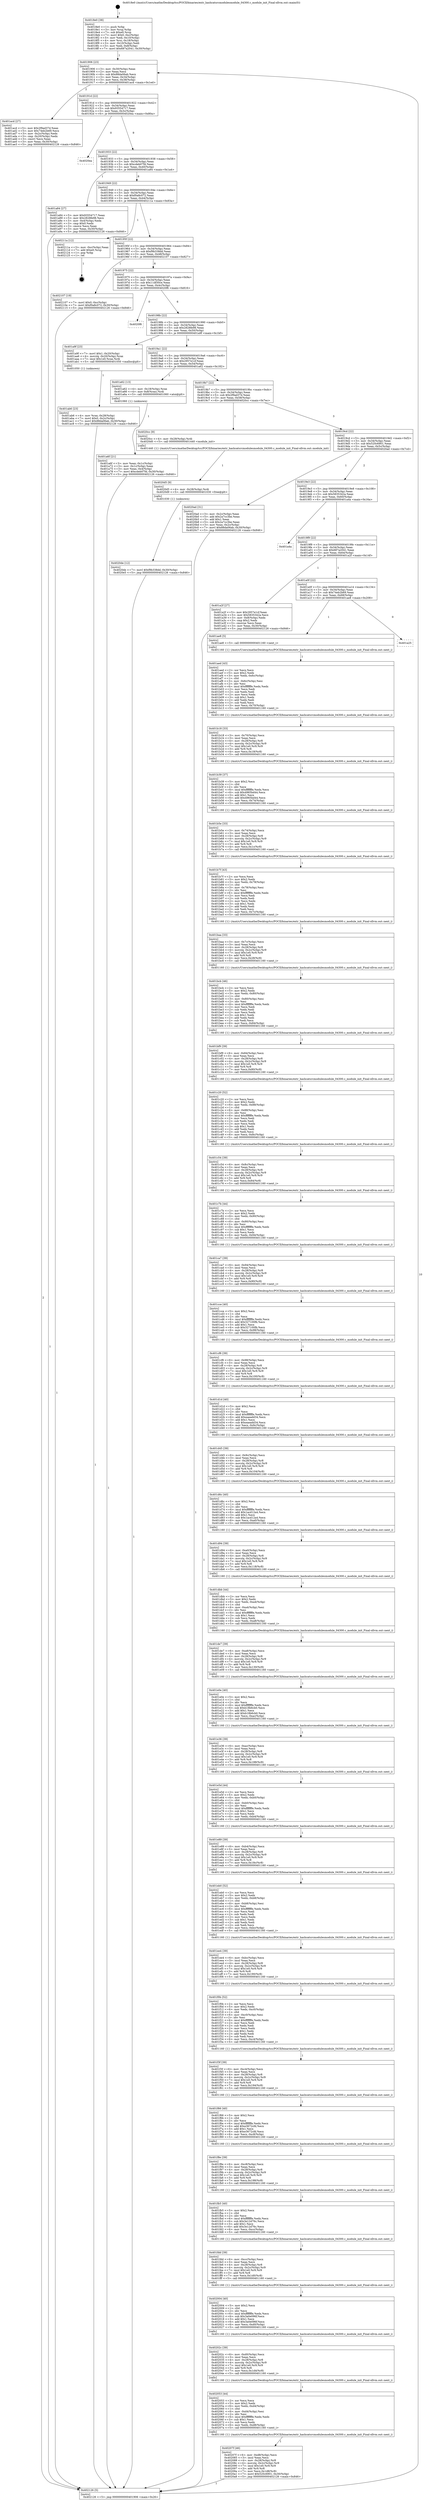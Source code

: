 digraph "0x4018e0" {
  label = "0x4018e0 (/mnt/c/Users/mathe/Desktop/tcc/POCII/binaries/extr_hashcatsrcmodulesmodule_04300.c_module_init_Final-ollvm.out::main(0))"
  labelloc = "t"
  node[shape=record]

  Entry [label="",width=0.3,height=0.3,shape=circle,fillcolor=black,style=filled]
  "0x401906" [label="{
     0x401906 [23]\l
     | [instrs]\l
     &nbsp;&nbsp;0x401906 \<+3\>: mov -0x30(%rbp),%eax\l
     &nbsp;&nbsp;0x401909 \<+2\>: mov %eax,%ecx\l
     &nbsp;&nbsp;0x40190b \<+6\>: sub $0x88da06ab,%ecx\l
     &nbsp;&nbsp;0x401911 \<+3\>: mov %eax,-0x34(%rbp)\l
     &nbsp;&nbsp;0x401914 \<+3\>: mov %ecx,-0x38(%rbp)\l
     &nbsp;&nbsp;0x401917 \<+6\>: je 0000000000401acd \<main+0x1ed\>\l
  }"]
  "0x401acd" [label="{
     0x401acd [27]\l
     | [instrs]\l
     &nbsp;&nbsp;0x401acd \<+5\>: mov $0x2f9ad37d,%eax\l
     &nbsp;&nbsp;0x401ad2 \<+5\>: mov $0x74eb2b69,%ecx\l
     &nbsp;&nbsp;0x401ad7 \<+3\>: mov -0x2c(%rbp),%edx\l
     &nbsp;&nbsp;0x401ada \<+3\>: cmp -0x20(%rbp),%edx\l
     &nbsp;&nbsp;0x401add \<+3\>: cmovl %ecx,%eax\l
     &nbsp;&nbsp;0x401ae0 \<+3\>: mov %eax,-0x30(%rbp)\l
     &nbsp;&nbsp;0x401ae3 \<+5\>: jmp 0000000000402126 \<main+0x846\>\l
  }"]
  "0x40191d" [label="{
     0x40191d [22]\l
     | [instrs]\l
     &nbsp;&nbsp;0x40191d \<+5\>: jmp 0000000000401922 \<main+0x42\>\l
     &nbsp;&nbsp;0x401922 \<+3\>: mov -0x34(%rbp),%eax\l
     &nbsp;&nbsp;0x401925 \<+5\>: sub $0x93554717,%eax\l
     &nbsp;&nbsp;0x40192a \<+3\>: mov %eax,-0x3c(%rbp)\l
     &nbsp;&nbsp;0x40192d \<+6\>: je 00000000004020ea \<main+0x80a\>\l
  }"]
  Exit [label="",width=0.3,height=0.3,shape=circle,fillcolor=black,style=filled,peripheries=2]
  "0x4020ea" [label="{
     0x4020ea\l
  }", style=dashed]
  "0x401933" [label="{
     0x401933 [22]\l
     | [instrs]\l
     &nbsp;&nbsp;0x401933 \<+5\>: jmp 0000000000401938 \<main+0x58\>\l
     &nbsp;&nbsp;0x401938 \<+3\>: mov -0x34(%rbp),%eax\l
     &nbsp;&nbsp;0x40193b \<+5\>: sub $0xcdeb07fd,%eax\l
     &nbsp;&nbsp;0x401940 \<+3\>: mov %eax,-0x40(%rbp)\l
     &nbsp;&nbsp;0x401943 \<+6\>: je 0000000000401a84 \<main+0x1a4\>\l
  }"]
  "0x4020de" [label="{
     0x4020de [12]\l
     | [instrs]\l
     &nbsp;&nbsp;0x4020de \<+7\>: movl $0xf9b338dd,-0x30(%rbp)\l
     &nbsp;&nbsp;0x4020e5 \<+5\>: jmp 0000000000402126 \<main+0x846\>\l
  }"]
  "0x401a84" [label="{
     0x401a84 [27]\l
     | [instrs]\l
     &nbsp;&nbsp;0x401a84 \<+5\>: mov $0x93554717,%eax\l
     &nbsp;&nbsp;0x401a89 \<+5\>: mov $0x2828fe98,%ecx\l
     &nbsp;&nbsp;0x401a8e \<+3\>: mov -0x4(%rbp),%edx\l
     &nbsp;&nbsp;0x401a91 \<+3\>: cmp $0x0,%edx\l
     &nbsp;&nbsp;0x401a94 \<+3\>: cmove %ecx,%eax\l
     &nbsp;&nbsp;0x401a97 \<+3\>: mov %eax,-0x30(%rbp)\l
     &nbsp;&nbsp;0x401a9a \<+5\>: jmp 0000000000402126 \<main+0x846\>\l
  }"]
  "0x401949" [label="{
     0x401949 [22]\l
     | [instrs]\l
     &nbsp;&nbsp;0x401949 \<+5\>: jmp 000000000040194e \<main+0x6e\>\l
     &nbsp;&nbsp;0x40194e \<+3\>: mov -0x34(%rbp),%eax\l
     &nbsp;&nbsp;0x401951 \<+5\>: sub $0xf0a8c072,%eax\l
     &nbsp;&nbsp;0x401956 \<+3\>: mov %eax,-0x44(%rbp)\l
     &nbsp;&nbsp;0x401959 \<+6\>: je 000000000040211a \<main+0x83a\>\l
  }"]
  "0x4020d5" [label="{
     0x4020d5 [9]\l
     | [instrs]\l
     &nbsp;&nbsp;0x4020d5 \<+4\>: mov -0x28(%rbp),%rdi\l
     &nbsp;&nbsp;0x4020d9 \<+5\>: call 0000000000401030 \<free@plt\>\l
     | [calls]\l
     &nbsp;&nbsp;0x401030 \{1\} (unknown)\l
  }"]
  "0x40211a" [label="{
     0x40211a [12]\l
     | [instrs]\l
     &nbsp;&nbsp;0x40211a \<+3\>: mov -0xc(%rbp),%eax\l
     &nbsp;&nbsp;0x40211d \<+7\>: add $0xe0,%rsp\l
     &nbsp;&nbsp;0x402124 \<+1\>: pop %rbp\l
     &nbsp;&nbsp;0x402125 \<+1\>: ret\l
  }"]
  "0x40195f" [label="{
     0x40195f [22]\l
     | [instrs]\l
     &nbsp;&nbsp;0x40195f \<+5\>: jmp 0000000000401964 \<main+0x84\>\l
     &nbsp;&nbsp;0x401964 \<+3\>: mov -0x34(%rbp),%eax\l
     &nbsp;&nbsp;0x401967 \<+5\>: sub $0xf9b338dd,%eax\l
     &nbsp;&nbsp;0x40196c \<+3\>: mov %eax,-0x48(%rbp)\l
     &nbsp;&nbsp;0x40196f \<+6\>: je 0000000000402107 \<main+0x827\>\l
  }"]
  "0x40207f" [label="{
     0x40207f [46]\l
     | [instrs]\l
     &nbsp;&nbsp;0x40207f \<+6\>: mov -0xd8(%rbp),%ecx\l
     &nbsp;&nbsp;0x402085 \<+3\>: imul %eax,%ecx\l
     &nbsp;&nbsp;0x402088 \<+4\>: mov -0x28(%rbp),%r8\l
     &nbsp;&nbsp;0x40208c \<+4\>: movslq -0x2c(%rbp),%r9\l
     &nbsp;&nbsp;0x402090 \<+7\>: imul $0x1e0,%r9,%r9\l
     &nbsp;&nbsp;0x402097 \<+3\>: add %r9,%r8\l
     &nbsp;&nbsp;0x40209a \<+7\>: mov %ecx,0x1d8(%r8)\l
     &nbsp;&nbsp;0x4020a1 \<+7\>: movl $0x520c6901,-0x30(%rbp)\l
     &nbsp;&nbsp;0x4020a8 \<+5\>: jmp 0000000000402126 \<main+0x846\>\l
  }"]
  "0x402107" [label="{
     0x402107 [19]\l
     | [instrs]\l
     &nbsp;&nbsp;0x402107 \<+7\>: movl $0x0,-0xc(%rbp)\l
     &nbsp;&nbsp;0x40210e \<+7\>: movl $0xf0a8c072,-0x30(%rbp)\l
     &nbsp;&nbsp;0x402115 \<+5\>: jmp 0000000000402126 \<main+0x846\>\l
  }"]
  "0x401975" [label="{
     0x401975 [22]\l
     | [instrs]\l
     &nbsp;&nbsp;0x401975 \<+5\>: jmp 000000000040197a \<main+0x9a\>\l
     &nbsp;&nbsp;0x40197a \<+3\>: mov -0x34(%rbp),%eax\l
     &nbsp;&nbsp;0x40197d \<+5\>: sub $0x11df30ce,%eax\l
     &nbsp;&nbsp;0x401982 \<+3\>: mov %eax,-0x4c(%rbp)\l
     &nbsp;&nbsp;0x401985 \<+6\>: je 00000000004020f6 \<main+0x816\>\l
  }"]
  "0x402053" [label="{
     0x402053 [44]\l
     | [instrs]\l
     &nbsp;&nbsp;0x402053 \<+2\>: xor %ecx,%ecx\l
     &nbsp;&nbsp;0x402055 \<+5\>: mov $0x2,%edx\l
     &nbsp;&nbsp;0x40205a \<+6\>: mov %edx,-0xd4(%rbp)\l
     &nbsp;&nbsp;0x402060 \<+1\>: cltd\l
     &nbsp;&nbsp;0x402061 \<+6\>: mov -0xd4(%rbp),%esi\l
     &nbsp;&nbsp;0x402067 \<+2\>: idiv %esi\l
     &nbsp;&nbsp;0x402069 \<+6\>: imul $0xfffffffe,%edx,%edx\l
     &nbsp;&nbsp;0x40206f \<+3\>: sub $0x1,%ecx\l
     &nbsp;&nbsp;0x402072 \<+2\>: sub %ecx,%edx\l
     &nbsp;&nbsp;0x402074 \<+6\>: mov %edx,-0xd8(%rbp)\l
     &nbsp;&nbsp;0x40207a \<+5\>: call 0000000000401160 \<next_i\>\l
     | [calls]\l
     &nbsp;&nbsp;0x401160 \{1\} (/mnt/c/Users/mathe/Desktop/tcc/POCII/binaries/extr_hashcatsrcmodulesmodule_04300.c_module_init_Final-ollvm.out::next_i)\l
  }"]
  "0x4020f6" [label="{
     0x4020f6\l
  }", style=dashed]
  "0x40198b" [label="{
     0x40198b [22]\l
     | [instrs]\l
     &nbsp;&nbsp;0x40198b \<+5\>: jmp 0000000000401990 \<main+0xb0\>\l
     &nbsp;&nbsp;0x401990 \<+3\>: mov -0x34(%rbp),%eax\l
     &nbsp;&nbsp;0x401993 \<+5\>: sub $0x2828fe98,%eax\l
     &nbsp;&nbsp;0x401998 \<+3\>: mov %eax,-0x50(%rbp)\l
     &nbsp;&nbsp;0x40199b \<+6\>: je 0000000000401a9f \<main+0x1bf\>\l
  }"]
  "0x40202c" [label="{
     0x40202c [39]\l
     | [instrs]\l
     &nbsp;&nbsp;0x40202c \<+6\>: mov -0xd0(%rbp),%ecx\l
     &nbsp;&nbsp;0x402032 \<+3\>: imul %eax,%ecx\l
     &nbsp;&nbsp;0x402035 \<+4\>: mov -0x28(%rbp),%r8\l
     &nbsp;&nbsp;0x402039 \<+4\>: movslq -0x2c(%rbp),%r9\l
     &nbsp;&nbsp;0x40203d \<+7\>: imul $0x1e0,%r9,%r9\l
     &nbsp;&nbsp;0x402044 \<+3\>: add %r9,%r8\l
     &nbsp;&nbsp;0x402047 \<+7\>: mov %ecx,0x1d4(%r8)\l
     &nbsp;&nbsp;0x40204e \<+5\>: call 0000000000401160 \<next_i\>\l
     | [calls]\l
     &nbsp;&nbsp;0x401160 \{1\} (/mnt/c/Users/mathe/Desktop/tcc/POCII/binaries/extr_hashcatsrcmodulesmodule_04300.c_module_init_Final-ollvm.out::next_i)\l
  }"]
  "0x401a9f" [label="{
     0x401a9f [23]\l
     | [instrs]\l
     &nbsp;&nbsp;0x401a9f \<+7\>: movl $0x1,-0x20(%rbp)\l
     &nbsp;&nbsp;0x401aa6 \<+4\>: movslq -0x20(%rbp),%rax\l
     &nbsp;&nbsp;0x401aaa \<+7\>: imul $0x1e0,%rax,%rdi\l
     &nbsp;&nbsp;0x401ab1 \<+5\>: call 0000000000401050 \<malloc@plt\>\l
     | [calls]\l
     &nbsp;&nbsp;0x401050 \{1\} (unknown)\l
  }"]
  "0x4019a1" [label="{
     0x4019a1 [22]\l
     | [instrs]\l
     &nbsp;&nbsp;0x4019a1 \<+5\>: jmp 00000000004019a6 \<main+0xc6\>\l
     &nbsp;&nbsp;0x4019a6 \<+3\>: mov -0x34(%rbp),%eax\l
     &nbsp;&nbsp;0x4019a9 \<+5\>: sub $0x2957e1cf,%eax\l
     &nbsp;&nbsp;0x4019ae \<+3\>: mov %eax,-0x54(%rbp)\l
     &nbsp;&nbsp;0x4019b1 \<+6\>: je 0000000000401a62 \<main+0x182\>\l
  }"]
  "0x402004" [label="{
     0x402004 [40]\l
     | [instrs]\l
     &nbsp;&nbsp;0x402004 \<+5\>: mov $0x2,%ecx\l
     &nbsp;&nbsp;0x402009 \<+1\>: cltd\l
     &nbsp;&nbsp;0x40200a \<+2\>: idiv %ecx\l
     &nbsp;&nbsp;0x40200c \<+6\>: imul $0xfffffffe,%edx,%ecx\l
     &nbsp;&nbsp;0x402012 \<+6\>: sub $0x3a0e096f,%ecx\l
     &nbsp;&nbsp;0x402018 \<+3\>: add $0x1,%ecx\l
     &nbsp;&nbsp;0x40201b \<+6\>: add $0x3a0e096f,%ecx\l
     &nbsp;&nbsp;0x402021 \<+6\>: mov %ecx,-0xd0(%rbp)\l
     &nbsp;&nbsp;0x402027 \<+5\>: call 0000000000401160 \<next_i\>\l
     | [calls]\l
     &nbsp;&nbsp;0x401160 \{1\} (/mnt/c/Users/mathe/Desktop/tcc/POCII/binaries/extr_hashcatsrcmodulesmodule_04300.c_module_init_Final-ollvm.out::next_i)\l
  }"]
  "0x401a62" [label="{
     0x401a62 [13]\l
     | [instrs]\l
     &nbsp;&nbsp;0x401a62 \<+4\>: mov -0x18(%rbp),%rax\l
     &nbsp;&nbsp;0x401a66 \<+4\>: mov 0x8(%rax),%rdi\l
     &nbsp;&nbsp;0x401a6a \<+5\>: call 0000000000401060 \<atoi@plt\>\l
     | [calls]\l
     &nbsp;&nbsp;0x401060 \{1\} (unknown)\l
  }"]
  "0x4019b7" [label="{
     0x4019b7 [22]\l
     | [instrs]\l
     &nbsp;&nbsp;0x4019b7 \<+5\>: jmp 00000000004019bc \<main+0xdc\>\l
     &nbsp;&nbsp;0x4019bc \<+3\>: mov -0x34(%rbp),%eax\l
     &nbsp;&nbsp;0x4019bf \<+5\>: sub $0x2f9ad37d,%eax\l
     &nbsp;&nbsp;0x4019c4 \<+3\>: mov %eax,-0x58(%rbp)\l
     &nbsp;&nbsp;0x4019c7 \<+6\>: je 00000000004020cc \<main+0x7ec\>\l
  }"]
  "0x401fdd" [label="{
     0x401fdd [39]\l
     | [instrs]\l
     &nbsp;&nbsp;0x401fdd \<+6\>: mov -0xcc(%rbp),%ecx\l
     &nbsp;&nbsp;0x401fe3 \<+3\>: imul %eax,%ecx\l
     &nbsp;&nbsp;0x401fe6 \<+4\>: mov -0x28(%rbp),%r8\l
     &nbsp;&nbsp;0x401fea \<+4\>: movslq -0x2c(%rbp),%r9\l
     &nbsp;&nbsp;0x401fee \<+7\>: imul $0x1e0,%r9,%r9\l
     &nbsp;&nbsp;0x401ff5 \<+3\>: add %r9,%r8\l
     &nbsp;&nbsp;0x401ff8 \<+7\>: mov %ecx,0x1d0(%r8)\l
     &nbsp;&nbsp;0x401fff \<+5\>: call 0000000000401160 \<next_i\>\l
     | [calls]\l
     &nbsp;&nbsp;0x401160 \{1\} (/mnt/c/Users/mathe/Desktop/tcc/POCII/binaries/extr_hashcatsrcmodulesmodule_04300.c_module_init_Final-ollvm.out::next_i)\l
  }"]
  "0x4020cc" [label="{
     0x4020cc [9]\l
     | [instrs]\l
     &nbsp;&nbsp;0x4020cc \<+4\>: mov -0x28(%rbp),%rdi\l
     &nbsp;&nbsp;0x4020d0 \<+5\>: call 0000000000401440 \<module_init\>\l
     | [calls]\l
     &nbsp;&nbsp;0x401440 \{1\} (/mnt/c/Users/mathe/Desktop/tcc/POCII/binaries/extr_hashcatsrcmodulesmodule_04300.c_module_init_Final-ollvm.out::module_init)\l
  }"]
  "0x4019cd" [label="{
     0x4019cd [22]\l
     | [instrs]\l
     &nbsp;&nbsp;0x4019cd \<+5\>: jmp 00000000004019d2 \<main+0xf2\>\l
     &nbsp;&nbsp;0x4019d2 \<+3\>: mov -0x34(%rbp),%eax\l
     &nbsp;&nbsp;0x4019d5 \<+5\>: sub $0x520c6901,%eax\l
     &nbsp;&nbsp;0x4019da \<+3\>: mov %eax,-0x5c(%rbp)\l
     &nbsp;&nbsp;0x4019dd \<+6\>: je 00000000004020ad \<main+0x7cd\>\l
  }"]
  "0x401fb5" [label="{
     0x401fb5 [40]\l
     | [instrs]\l
     &nbsp;&nbsp;0x401fb5 \<+5\>: mov $0x2,%ecx\l
     &nbsp;&nbsp;0x401fba \<+1\>: cltd\l
     &nbsp;&nbsp;0x401fbb \<+2\>: idiv %ecx\l
     &nbsp;&nbsp;0x401fbd \<+6\>: imul $0xfffffffe,%edx,%ecx\l
     &nbsp;&nbsp;0x401fc3 \<+6\>: sub $0x3e12d76c,%ecx\l
     &nbsp;&nbsp;0x401fc9 \<+3\>: add $0x1,%ecx\l
     &nbsp;&nbsp;0x401fcc \<+6\>: add $0x3e12d76c,%ecx\l
     &nbsp;&nbsp;0x401fd2 \<+6\>: mov %ecx,-0xcc(%rbp)\l
     &nbsp;&nbsp;0x401fd8 \<+5\>: call 0000000000401160 \<next_i\>\l
     | [calls]\l
     &nbsp;&nbsp;0x401160 \{1\} (/mnt/c/Users/mathe/Desktop/tcc/POCII/binaries/extr_hashcatsrcmodulesmodule_04300.c_module_init_Final-ollvm.out::next_i)\l
  }"]
  "0x4020ad" [label="{
     0x4020ad [31]\l
     | [instrs]\l
     &nbsp;&nbsp;0x4020ad \<+3\>: mov -0x2c(%rbp),%eax\l
     &nbsp;&nbsp;0x4020b0 \<+5\>: add $0x2a7cc3be,%eax\l
     &nbsp;&nbsp;0x4020b5 \<+3\>: add $0x1,%eax\l
     &nbsp;&nbsp;0x4020b8 \<+5\>: sub $0x2a7cc3be,%eax\l
     &nbsp;&nbsp;0x4020bd \<+3\>: mov %eax,-0x2c(%rbp)\l
     &nbsp;&nbsp;0x4020c0 \<+7\>: movl $0x88da06ab,-0x30(%rbp)\l
     &nbsp;&nbsp;0x4020c7 \<+5\>: jmp 0000000000402126 \<main+0x846\>\l
  }"]
  "0x4019e3" [label="{
     0x4019e3 [22]\l
     | [instrs]\l
     &nbsp;&nbsp;0x4019e3 \<+5\>: jmp 00000000004019e8 \<main+0x108\>\l
     &nbsp;&nbsp;0x4019e8 \<+3\>: mov -0x34(%rbp),%eax\l
     &nbsp;&nbsp;0x4019eb \<+5\>: sub $0x5835342a,%eax\l
     &nbsp;&nbsp;0x4019f0 \<+3\>: mov %eax,-0x60(%rbp)\l
     &nbsp;&nbsp;0x4019f3 \<+6\>: je 0000000000401a4a \<main+0x16a\>\l
  }"]
  "0x401f8e" [label="{
     0x401f8e [39]\l
     | [instrs]\l
     &nbsp;&nbsp;0x401f8e \<+6\>: mov -0xc8(%rbp),%ecx\l
     &nbsp;&nbsp;0x401f94 \<+3\>: imul %eax,%ecx\l
     &nbsp;&nbsp;0x401f97 \<+4\>: mov -0x28(%rbp),%r8\l
     &nbsp;&nbsp;0x401f9b \<+4\>: movslq -0x2c(%rbp),%r9\l
     &nbsp;&nbsp;0x401f9f \<+7\>: imul $0x1e0,%r9,%r9\l
     &nbsp;&nbsp;0x401fa6 \<+3\>: add %r9,%r8\l
     &nbsp;&nbsp;0x401fa9 \<+7\>: mov %ecx,0x198(%r8)\l
     &nbsp;&nbsp;0x401fb0 \<+5\>: call 0000000000401160 \<next_i\>\l
     | [calls]\l
     &nbsp;&nbsp;0x401160 \{1\} (/mnt/c/Users/mathe/Desktop/tcc/POCII/binaries/extr_hashcatsrcmodulesmodule_04300.c_module_init_Final-ollvm.out::next_i)\l
  }"]
  "0x401a4a" [label="{
     0x401a4a\l
  }", style=dashed]
  "0x4019f9" [label="{
     0x4019f9 [22]\l
     | [instrs]\l
     &nbsp;&nbsp;0x4019f9 \<+5\>: jmp 00000000004019fe \<main+0x11e\>\l
     &nbsp;&nbsp;0x4019fe \<+3\>: mov -0x34(%rbp),%eax\l
     &nbsp;&nbsp;0x401a01 \<+5\>: sub $0x687a2041,%eax\l
     &nbsp;&nbsp;0x401a06 \<+3\>: mov %eax,-0x64(%rbp)\l
     &nbsp;&nbsp;0x401a09 \<+6\>: je 0000000000401a2f \<main+0x14f\>\l
  }"]
  "0x401f66" [label="{
     0x401f66 [40]\l
     | [instrs]\l
     &nbsp;&nbsp;0x401f66 \<+5\>: mov $0x2,%ecx\l
     &nbsp;&nbsp;0x401f6b \<+1\>: cltd\l
     &nbsp;&nbsp;0x401f6c \<+2\>: idiv %ecx\l
     &nbsp;&nbsp;0x401f6e \<+6\>: imul $0xfffffffe,%edx,%ecx\l
     &nbsp;&nbsp;0x401f74 \<+6\>: add $0xe3672cfd,%ecx\l
     &nbsp;&nbsp;0x401f7a \<+3\>: add $0x1,%ecx\l
     &nbsp;&nbsp;0x401f7d \<+6\>: sub $0xe3672cfd,%ecx\l
     &nbsp;&nbsp;0x401f83 \<+6\>: mov %ecx,-0xc8(%rbp)\l
     &nbsp;&nbsp;0x401f89 \<+5\>: call 0000000000401160 \<next_i\>\l
     | [calls]\l
     &nbsp;&nbsp;0x401160 \{1\} (/mnt/c/Users/mathe/Desktop/tcc/POCII/binaries/extr_hashcatsrcmodulesmodule_04300.c_module_init_Final-ollvm.out::next_i)\l
  }"]
  "0x401a2f" [label="{
     0x401a2f [27]\l
     | [instrs]\l
     &nbsp;&nbsp;0x401a2f \<+5\>: mov $0x2957e1cf,%eax\l
     &nbsp;&nbsp;0x401a34 \<+5\>: mov $0x5835342a,%ecx\l
     &nbsp;&nbsp;0x401a39 \<+3\>: mov -0x8(%rbp),%edx\l
     &nbsp;&nbsp;0x401a3c \<+3\>: cmp $0x2,%edx\l
     &nbsp;&nbsp;0x401a3f \<+3\>: cmovne %ecx,%eax\l
     &nbsp;&nbsp;0x401a42 \<+3\>: mov %eax,-0x30(%rbp)\l
     &nbsp;&nbsp;0x401a45 \<+5\>: jmp 0000000000402126 \<main+0x846\>\l
  }"]
  "0x401a0f" [label="{
     0x401a0f [22]\l
     | [instrs]\l
     &nbsp;&nbsp;0x401a0f \<+5\>: jmp 0000000000401a14 \<main+0x134\>\l
     &nbsp;&nbsp;0x401a14 \<+3\>: mov -0x34(%rbp),%eax\l
     &nbsp;&nbsp;0x401a17 \<+5\>: sub $0x74eb2b69,%eax\l
     &nbsp;&nbsp;0x401a1c \<+3\>: mov %eax,-0x68(%rbp)\l
     &nbsp;&nbsp;0x401a1f \<+6\>: je 0000000000401ae8 \<main+0x208\>\l
  }"]
  "0x402126" [label="{
     0x402126 [5]\l
     | [instrs]\l
     &nbsp;&nbsp;0x402126 \<+5\>: jmp 0000000000401906 \<main+0x26\>\l
  }"]
  "0x4018e0" [label="{
     0x4018e0 [38]\l
     | [instrs]\l
     &nbsp;&nbsp;0x4018e0 \<+1\>: push %rbp\l
     &nbsp;&nbsp;0x4018e1 \<+3\>: mov %rsp,%rbp\l
     &nbsp;&nbsp;0x4018e4 \<+7\>: sub $0xe0,%rsp\l
     &nbsp;&nbsp;0x4018eb \<+7\>: movl $0x0,-0xc(%rbp)\l
     &nbsp;&nbsp;0x4018f2 \<+3\>: mov %edi,-0x10(%rbp)\l
     &nbsp;&nbsp;0x4018f5 \<+4\>: mov %rsi,-0x18(%rbp)\l
     &nbsp;&nbsp;0x4018f9 \<+3\>: mov -0x10(%rbp),%edi\l
     &nbsp;&nbsp;0x4018fc \<+3\>: mov %edi,-0x8(%rbp)\l
     &nbsp;&nbsp;0x4018ff \<+7\>: movl $0x687a2041,-0x30(%rbp)\l
  }"]
  "0x401a6f" [label="{
     0x401a6f [21]\l
     | [instrs]\l
     &nbsp;&nbsp;0x401a6f \<+3\>: mov %eax,-0x1c(%rbp)\l
     &nbsp;&nbsp;0x401a72 \<+3\>: mov -0x1c(%rbp),%eax\l
     &nbsp;&nbsp;0x401a75 \<+3\>: mov %eax,-0x4(%rbp)\l
     &nbsp;&nbsp;0x401a78 \<+7\>: movl $0xcdeb07fd,-0x30(%rbp)\l
     &nbsp;&nbsp;0x401a7f \<+5\>: jmp 0000000000402126 \<main+0x846\>\l
  }"]
  "0x401ab6" [label="{
     0x401ab6 [23]\l
     | [instrs]\l
     &nbsp;&nbsp;0x401ab6 \<+4\>: mov %rax,-0x28(%rbp)\l
     &nbsp;&nbsp;0x401aba \<+7\>: movl $0x0,-0x2c(%rbp)\l
     &nbsp;&nbsp;0x401ac1 \<+7\>: movl $0x88da06ab,-0x30(%rbp)\l
     &nbsp;&nbsp;0x401ac8 \<+5\>: jmp 0000000000402126 \<main+0x846\>\l
  }"]
  "0x401f3f" [label="{
     0x401f3f [39]\l
     | [instrs]\l
     &nbsp;&nbsp;0x401f3f \<+6\>: mov -0xc4(%rbp),%ecx\l
     &nbsp;&nbsp;0x401f45 \<+3\>: imul %eax,%ecx\l
     &nbsp;&nbsp;0x401f48 \<+4\>: mov -0x28(%rbp),%r8\l
     &nbsp;&nbsp;0x401f4c \<+4\>: movslq -0x2c(%rbp),%r9\l
     &nbsp;&nbsp;0x401f50 \<+7\>: imul $0x1e0,%r9,%r9\l
     &nbsp;&nbsp;0x401f57 \<+3\>: add %r9,%r8\l
     &nbsp;&nbsp;0x401f5a \<+7\>: mov %ecx,0x194(%r8)\l
     &nbsp;&nbsp;0x401f61 \<+5\>: call 0000000000401160 \<next_i\>\l
     | [calls]\l
     &nbsp;&nbsp;0x401160 \{1\} (/mnt/c/Users/mathe/Desktop/tcc/POCII/binaries/extr_hashcatsrcmodulesmodule_04300.c_module_init_Final-ollvm.out::next_i)\l
  }"]
  "0x401ae8" [label="{
     0x401ae8 [5]\l
     | [instrs]\l
     &nbsp;&nbsp;0x401ae8 \<+5\>: call 0000000000401160 \<next_i\>\l
     | [calls]\l
     &nbsp;&nbsp;0x401160 \{1\} (/mnt/c/Users/mathe/Desktop/tcc/POCII/binaries/extr_hashcatsrcmodulesmodule_04300.c_module_init_Final-ollvm.out::next_i)\l
  }"]
  "0x401a25" [label="{
     0x401a25\l
  }", style=dashed]
  "0x401aed" [label="{
     0x401aed [43]\l
     | [instrs]\l
     &nbsp;&nbsp;0x401aed \<+2\>: xor %ecx,%ecx\l
     &nbsp;&nbsp;0x401aef \<+5\>: mov $0x2,%edx\l
     &nbsp;&nbsp;0x401af4 \<+3\>: mov %edx,-0x6c(%rbp)\l
     &nbsp;&nbsp;0x401af7 \<+1\>: cltd\l
     &nbsp;&nbsp;0x401af8 \<+3\>: mov -0x6c(%rbp),%esi\l
     &nbsp;&nbsp;0x401afb \<+2\>: idiv %esi\l
     &nbsp;&nbsp;0x401afd \<+6\>: imul $0xfffffffe,%edx,%edx\l
     &nbsp;&nbsp;0x401b03 \<+2\>: mov %ecx,%edi\l
     &nbsp;&nbsp;0x401b05 \<+2\>: sub %edx,%edi\l
     &nbsp;&nbsp;0x401b07 \<+2\>: mov %ecx,%edx\l
     &nbsp;&nbsp;0x401b09 \<+3\>: sub $0x1,%edx\l
     &nbsp;&nbsp;0x401b0c \<+2\>: add %edx,%edi\l
     &nbsp;&nbsp;0x401b0e \<+2\>: sub %edi,%ecx\l
     &nbsp;&nbsp;0x401b10 \<+3\>: mov %ecx,-0x70(%rbp)\l
     &nbsp;&nbsp;0x401b13 \<+5\>: call 0000000000401160 \<next_i\>\l
     | [calls]\l
     &nbsp;&nbsp;0x401160 \{1\} (/mnt/c/Users/mathe/Desktop/tcc/POCII/binaries/extr_hashcatsrcmodulesmodule_04300.c_module_init_Final-ollvm.out::next_i)\l
  }"]
  "0x401b18" [label="{
     0x401b18 [33]\l
     | [instrs]\l
     &nbsp;&nbsp;0x401b18 \<+3\>: mov -0x70(%rbp),%ecx\l
     &nbsp;&nbsp;0x401b1b \<+3\>: imul %eax,%ecx\l
     &nbsp;&nbsp;0x401b1e \<+4\>: mov -0x28(%rbp),%r8\l
     &nbsp;&nbsp;0x401b22 \<+4\>: movslq -0x2c(%rbp),%r9\l
     &nbsp;&nbsp;0x401b26 \<+7\>: imul $0x1e0,%r9,%r9\l
     &nbsp;&nbsp;0x401b2d \<+3\>: add %r9,%r8\l
     &nbsp;&nbsp;0x401b30 \<+4\>: mov %ecx,0x18(%r8)\l
     &nbsp;&nbsp;0x401b34 \<+5\>: call 0000000000401160 \<next_i\>\l
     | [calls]\l
     &nbsp;&nbsp;0x401160 \{1\} (/mnt/c/Users/mathe/Desktop/tcc/POCII/binaries/extr_hashcatsrcmodulesmodule_04300.c_module_init_Final-ollvm.out::next_i)\l
  }"]
  "0x401b39" [label="{
     0x401b39 [37]\l
     | [instrs]\l
     &nbsp;&nbsp;0x401b39 \<+5\>: mov $0x2,%ecx\l
     &nbsp;&nbsp;0x401b3e \<+1\>: cltd\l
     &nbsp;&nbsp;0x401b3f \<+2\>: idiv %ecx\l
     &nbsp;&nbsp;0x401b41 \<+6\>: imul $0xfffffffe,%edx,%ecx\l
     &nbsp;&nbsp;0x401b47 \<+6\>: sub $0x4965bd44,%ecx\l
     &nbsp;&nbsp;0x401b4d \<+3\>: add $0x1,%ecx\l
     &nbsp;&nbsp;0x401b50 \<+6\>: add $0x4965bd44,%ecx\l
     &nbsp;&nbsp;0x401b56 \<+3\>: mov %ecx,-0x74(%rbp)\l
     &nbsp;&nbsp;0x401b59 \<+5\>: call 0000000000401160 \<next_i\>\l
     | [calls]\l
     &nbsp;&nbsp;0x401160 \{1\} (/mnt/c/Users/mathe/Desktop/tcc/POCII/binaries/extr_hashcatsrcmodulesmodule_04300.c_module_init_Final-ollvm.out::next_i)\l
  }"]
  "0x401b5e" [label="{
     0x401b5e [33]\l
     | [instrs]\l
     &nbsp;&nbsp;0x401b5e \<+3\>: mov -0x74(%rbp),%ecx\l
     &nbsp;&nbsp;0x401b61 \<+3\>: imul %eax,%ecx\l
     &nbsp;&nbsp;0x401b64 \<+4\>: mov -0x28(%rbp),%r8\l
     &nbsp;&nbsp;0x401b68 \<+4\>: movslq -0x2c(%rbp),%r9\l
     &nbsp;&nbsp;0x401b6c \<+7\>: imul $0x1e0,%r9,%r9\l
     &nbsp;&nbsp;0x401b73 \<+3\>: add %r9,%r8\l
     &nbsp;&nbsp;0x401b76 \<+4\>: mov %ecx,0x1c(%r8)\l
     &nbsp;&nbsp;0x401b7a \<+5\>: call 0000000000401160 \<next_i\>\l
     | [calls]\l
     &nbsp;&nbsp;0x401160 \{1\} (/mnt/c/Users/mathe/Desktop/tcc/POCII/binaries/extr_hashcatsrcmodulesmodule_04300.c_module_init_Final-ollvm.out::next_i)\l
  }"]
  "0x401b7f" [label="{
     0x401b7f [43]\l
     | [instrs]\l
     &nbsp;&nbsp;0x401b7f \<+2\>: xor %ecx,%ecx\l
     &nbsp;&nbsp;0x401b81 \<+5\>: mov $0x2,%edx\l
     &nbsp;&nbsp;0x401b86 \<+3\>: mov %edx,-0x78(%rbp)\l
     &nbsp;&nbsp;0x401b89 \<+1\>: cltd\l
     &nbsp;&nbsp;0x401b8a \<+3\>: mov -0x78(%rbp),%esi\l
     &nbsp;&nbsp;0x401b8d \<+2\>: idiv %esi\l
     &nbsp;&nbsp;0x401b8f \<+6\>: imul $0xfffffffe,%edx,%edx\l
     &nbsp;&nbsp;0x401b95 \<+2\>: mov %ecx,%edi\l
     &nbsp;&nbsp;0x401b97 \<+2\>: sub %edx,%edi\l
     &nbsp;&nbsp;0x401b99 \<+2\>: mov %ecx,%edx\l
     &nbsp;&nbsp;0x401b9b \<+3\>: sub $0x1,%edx\l
     &nbsp;&nbsp;0x401b9e \<+2\>: add %edx,%edi\l
     &nbsp;&nbsp;0x401ba0 \<+2\>: sub %edi,%ecx\l
     &nbsp;&nbsp;0x401ba2 \<+3\>: mov %ecx,-0x7c(%rbp)\l
     &nbsp;&nbsp;0x401ba5 \<+5\>: call 0000000000401160 \<next_i\>\l
     | [calls]\l
     &nbsp;&nbsp;0x401160 \{1\} (/mnt/c/Users/mathe/Desktop/tcc/POCII/binaries/extr_hashcatsrcmodulesmodule_04300.c_module_init_Final-ollvm.out::next_i)\l
  }"]
  "0x401baa" [label="{
     0x401baa [33]\l
     | [instrs]\l
     &nbsp;&nbsp;0x401baa \<+3\>: mov -0x7c(%rbp),%ecx\l
     &nbsp;&nbsp;0x401bad \<+3\>: imul %eax,%ecx\l
     &nbsp;&nbsp;0x401bb0 \<+4\>: mov -0x28(%rbp),%r8\l
     &nbsp;&nbsp;0x401bb4 \<+4\>: movslq -0x2c(%rbp),%r9\l
     &nbsp;&nbsp;0x401bb8 \<+7\>: imul $0x1e0,%r9,%r9\l
     &nbsp;&nbsp;0x401bbf \<+3\>: add %r9,%r8\l
     &nbsp;&nbsp;0x401bc2 \<+4\>: mov %ecx,0x28(%r8)\l
     &nbsp;&nbsp;0x401bc6 \<+5\>: call 0000000000401160 \<next_i\>\l
     | [calls]\l
     &nbsp;&nbsp;0x401160 \{1\} (/mnt/c/Users/mathe/Desktop/tcc/POCII/binaries/extr_hashcatsrcmodulesmodule_04300.c_module_init_Final-ollvm.out::next_i)\l
  }"]
  "0x401bcb" [label="{
     0x401bcb [46]\l
     | [instrs]\l
     &nbsp;&nbsp;0x401bcb \<+2\>: xor %ecx,%ecx\l
     &nbsp;&nbsp;0x401bcd \<+5\>: mov $0x2,%edx\l
     &nbsp;&nbsp;0x401bd2 \<+3\>: mov %edx,-0x80(%rbp)\l
     &nbsp;&nbsp;0x401bd5 \<+1\>: cltd\l
     &nbsp;&nbsp;0x401bd6 \<+3\>: mov -0x80(%rbp),%esi\l
     &nbsp;&nbsp;0x401bd9 \<+2\>: idiv %esi\l
     &nbsp;&nbsp;0x401bdb \<+6\>: imul $0xfffffffe,%edx,%edx\l
     &nbsp;&nbsp;0x401be1 \<+2\>: mov %ecx,%edi\l
     &nbsp;&nbsp;0x401be3 \<+2\>: sub %edx,%edi\l
     &nbsp;&nbsp;0x401be5 \<+2\>: mov %ecx,%edx\l
     &nbsp;&nbsp;0x401be7 \<+3\>: sub $0x1,%edx\l
     &nbsp;&nbsp;0x401bea \<+2\>: add %edx,%edi\l
     &nbsp;&nbsp;0x401bec \<+2\>: sub %edi,%ecx\l
     &nbsp;&nbsp;0x401bee \<+6\>: mov %ecx,-0x84(%rbp)\l
     &nbsp;&nbsp;0x401bf4 \<+5\>: call 0000000000401160 \<next_i\>\l
     | [calls]\l
     &nbsp;&nbsp;0x401160 \{1\} (/mnt/c/Users/mathe/Desktop/tcc/POCII/binaries/extr_hashcatsrcmodulesmodule_04300.c_module_init_Final-ollvm.out::next_i)\l
  }"]
  "0x401bf9" [label="{
     0x401bf9 [39]\l
     | [instrs]\l
     &nbsp;&nbsp;0x401bf9 \<+6\>: mov -0x84(%rbp),%ecx\l
     &nbsp;&nbsp;0x401bff \<+3\>: imul %eax,%ecx\l
     &nbsp;&nbsp;0x401c02 \<+4\>: mov -0x28(%rbp),%r8\l
     &nbsp;&nbsp;0x401c06 \<+4\>: movslq -0x2c(%rbp),%r9\l
     &nbsp;&nbsp;0x401c0a \<+7\>: imul $0x1e0,%r9,%r9\l
     &nbsp;&nbsp;0x401c11 \<+3\>: add %r9,%r8\l
     &nbsp;&nbsp;0x401c14 \<+7\>: mov %ecx,0x80(%r8)\l
     &nbsp;&nbsp;0x401c1b \<+5\>: call 0000000000401160 \<next_i\>\l
     | [calls]\l
     &nbsp;&nbsp;0x401160 \{1\} (/mnt/c/Users/mathe/Desktop/tcc/POCII/binaries/extr_hashcatsrcmodulesmodule_04300.c_module_init_Final-ollvm.out::next_i)\l
  }"]
  "0x401c20" [label="{
     0x401c20 [52]\l
     | [instrs]\l
     &nbsp;&nbsp;0x401c20 \<+2\>: xor %ecx,%ecx\l
     &nbsp;&nbsp;0x401c22 \<+5\>: mov $0x2,%edx\l
     &nbsp;&nbsp;0x401c27 \<+6\>: mov %edx,-0x88(%rbp)\l
     &nbsp;&nbsp;0x401c2d \<+1\>: cltd\l
     &nbsp;&nbsp;0x401c2e \<+6\>: mov -0x88(%rbp),%esi\l
     &nbsp;&nbsp;0x401c34 \<+2\>: idiv %esi\l
     &nbsp;&nbsp;0x401c36 \<+6\>: imul $0xfffffffe,%edx,%edx\l
     &nbsp;&nbsp;0x401c3c \<+2\>: mov %ecx,%edi\l
     &nbsp;&nbsp;0x401c3e \<+2\>: sub %edx,%edi\l
     &nbsp;&nbsp;0x401c40 \<+2\>: mov %ecx,%edx\l
     &nbsp;&nbsp;0x401c42 \<+3\>: sub $0x1,%edx\l
     &nbsp;&nbsp;0x401c45 \<+2\>: add %edx,%edi\l
     &nbsp;&nbsp;0x401c47 \<+2\>: sub %edi,%ecx\l
     &nbsp;&nbsp;0x401c49 \<+6\>: mov %ecx,-0x8c(%rbp)\l
     &nbsp;&nbsp;0x401c4f \<+5\>: call 0000000000401160 \<next_i\>\l
     | [calls]\l
     &nbsp;&nbsp;0x401160 \{1\} (/mnt/c/Users/mathe/Desktop/tcc/POCII/binaries/extr_hashcatsrcmodulesmodule_04300.c_module_init_Final-ollvm.out::next_i)\l
  }"]
  "0x401c54" [label="{
     0x401c54 [39]\l
     | [instrs]\l
     &nbsp;&nbsp;0x401c54 \<+6\>: mov -0x8c(%rbp),%ecx\l
     &nbsp;&nbsp;0x401c5a \<+3\>: imul %eax,%ecx\l
     &nbsp;&nbsp;0x401c5d \<+4\>: mov -0x28(%rbp),%r8\l
     &nbsp;&nbsp;0x401c61 \<+4\>: movslq -0x2c(%rbp),%r9\l
     &nbsp;&nbsp;0x401c65 \<+7\>: imul $0x1e0,%r9,%r9\l
     &nbsp;&nbsp;0x401c6c \<+3\>: add %r9,%r8\l
     &nbsp;&nbsp;0x401c6f \<+7\>: mov %ecx,0x84(%r8)\l
     &nbsp;&nbsp;0x401c76 \<+5\>: call 0000000000401160 \<next_i\>\l
     | [calls]\l
     &nbsp;&nbsp;0x401160 \{1\} (/mnt/c/Users/mathe/Desktop/tcc/POCII/binaries/extr_hashcatsrcmodulesmodule_04300.c_module_init_Final-ollvm.out::next_i)\l
  }"]
  "0x401c7b" [label="{
     0x401c7b [44]\l
     | [instrs]\l
     &nbsp;&nbsp;0x401c7b \<+2\>: xor %ecx,%ecx\l
     &nbsp;&nbsp;0x401c7d \<+5\>: mov $0x2,%edx\l
     &nbsp;&nbsp;0x401c82 \<+6\>: mov %edx,-0x90(%rbp)\l
     &nbsp;&nbsp;0x401c88 \<+1\>: cltd\l
     &nbsp;&nbsp;0x401c89 \<+6\>: mov -0x90(%rbp),%esi\l
     &nbsp;&nbsp;0x401c8f \<+2\>: idiv %esi\l
     &nbsp;&nbsp;0x401c91 \<+6\>: imul $0xfffffffe,%edx,%edx\l
     &nbsp;&nbsp;0x401c97 \<+3\>: sub $0x1,%ecx\l
     &nbsp;&nbsp;0x401c9a \<+2\>: sub %ecx,%edx\l
     &nbsp;&nbsp;0x401c9c \<+6\>: mov %edx,-0x94(%rbp)\l
     &nbsp;&nbsp;0x401ca2 \<+5\>: call 0000000000401160 \<next_i\>\l
     | [calls]\l
     &nbsp;&nbsp;0x401160 \{1\} (/mnt/c/Users/mathe/Desktop/tcc/POCII/binaries/extr_hashcatsrcmodulesmodule_04300.c_module_init_Final-ollvm.out::next_i)\l
  }"]
  "0x401ca7" [label="{
     0x401ca7 [39]\l
     | [instrs]\l
     &nbsp;&nbsp;0x401ca7 \<+6\>: mov -0x94(%rbp),%ecx\l
     &nbsp;&nbsp;0x401cad \<+3\>: imul %eax,%ecx\l
     &nbsp;&nbsp;0x401cb0 \<+4\>: mov -0x28(%rbp),%r8\l
     &nbsp;&nbsp;0x401cb4 \<+4\>: movslq -0x2c(%rbp),%r9\l
     &nbsp;&nbsp;0x401cb8 \<+7\>: imul $0x1e0,%r9,%r9\l
     &nbsp;&nbsp;0x401cbf \<+3\>: add %r9,%r8\l
     &nbsp;&nbsp;0x401cc2 \<+7\>: mov %ecx,0x90(%r8)\l
     &nbsp;&nbsp;0x401cc9 \<+5\>: call 0000000000401160 \<next_i\>\l
     | [calls]\l
     &nbsp;&nbsp;0x401160 \{1\} (/mnt/c/Users/mathe/Desktop/tcc/POCII/binaries/extr_hashcatsrcmodulesmodule_04300.c_module_init_Final-ollvm.out::next_i)\l
  }"]
  "0x401cce" [label="{
     0x401cce [40]\l
     | [instrs]\l
     &nbsp;&nbsp;0x401cce \<+5\>: mov $0x2,%ecx\l
     &nbsp;&nbsp;0x401cd3 \<+1\>: cltd\l
     &nbsp;&nbsp;0x401cd4 \<+2\>: idiv %ecx\l
     &nbsp;&nbsp;0x401cd6 \<+6\>: imul $0xfffffffe,%edx,%ecx\l
     &nbsp;&nbsp;0x401cdc \<+6\>: add $0x327100fb,%ecx\l
     &nbsp;&nbsp;0x401ce2 \<+3\>: add $0x1,%ecx\l
     &nbsp;&nbsp;0x401ce5 \<+6\>: sub $0x327100fb,%ecx\l
     &nbsp;&nbsp;0x401ceb \<+6\>: mov %ecx,-0x98(%rbp)\l
     &nbsp;&nbsp;0x401cf1 \<+5\>: call 0000000000401160 \<next_i\>\l
     | [calls]\l
     &nbsp;&nbsp;0x401160 \{1\} (/mnt/c/Users/mathe/Desktop/tcc/POCII/binaries/extr_hashcatsrcmodulesmodule_04300.c_module_init_Final-ollvm.out::next_i)\l
  }"]
  "0x401cf6" [label="{
     0x401cf6 [39]\l
     | [instrs]\l
     &nbsp;&nbsp;0x401cf6 \<+6\>: mov -0x98(%rbp),%ecx\l
     &nbsp;&nbsp;0x401cfc \<+3\>: imul %eax,%ecx\l
     &nbsp;&nbsp;0x401cff \<+4\>: mov -0x28(%rbp),%r8\l
     &nbsp;&nbsp;0x401d03 \<+4\>: movslq -0x2c(%rbp),%r9\l
     &nbsp;&nbsp;0x401d07 \<+7\>: imul $0x1e0,%r9,%r9\l
     &nbsp;&nbsp;0x401d0e \<+3\>: add %r9,%r8\l
     &nbsp;&nbsp;0x401d11 \<+7\>: mov %ecx,0x100(%r8)\l
     &nbsp;&nbsp;0x401d18 \<+5\>: call 0000000000401160 \<next_i\>\l
     | [calls]\l
     &nbsp;&nbsp;0x401160 \{1\} (/mnt/c/Users/mathe/Desktop/tcc/POCII/binaries/extr_hashcatsrcmodulesmodule_04300.c_module_init_Final-ollvm.out::next_i)\l
  }"]
  "0x401d1d" [label="{
     0x401d1d [40]\l
     | [instrs]\l
     &nbsp;&nbsp;0x401d1d \<+5\>: mov $0x2,%ecx\l
     &nbsp;&nbsp;0x401d22 \<+1\>: cltd\l
     &nbsp;&nbsp;0x401d23 \<+2\>: idiv %ecx\l
     &nbsp;&nbsp;0x401d25 \<+6\>: imul $0xfffffffe,%edx,%ecx\l
     &nbsp;&nbsp;0x401d2b \<+6\>: add $0xeaeadd34,%ecx\l
     &nbsp;&nbsp;0x401d31 \<+3\>: add $0x1,%ecx\l
     &nbsp;&nbsp;0x401d34 \<+6\>: sub $0xeaeadd34,%ecx\l
     &nbsp;&nbsp;0x401d3a \<+6\>: mov %ecx,-0x9c(%rbp)\l
     &nbsp;&nbsp;0x401d40 \<+5\>: call 0000000000401160 \<next_i\>\l
     | [calls]\l
     &nbsp;&nbsp;0x401160 \{1\} (/mnt/c/Users/mathe/Desktop/tcc/POCII/binaries/extr_hashcatsrcmodulesmodule_04300.c_module_init_Final-ollvm.out::next_i)\l
  }"]
  "0x401d45" [label="{
     0x401d45 [39]\l
     | [instrs]\l
     &nbsp;&nbsp;0x401d45 \<+6\>: mov -0x9c(%rbp),%ecx\l
     &nbsp;&nbsp;0x401d4b \<+3\>: imul %eax,%ecx\l
     &nbsp;&nbsp;0x401d4e \<+4\>: mov -0x28(%rbp),%r8\l
     &nbsp;&nbsp;0x401d52 \<+4\>: movslq -0x2c(%rbp),%r9\l
     &nbsp;&nbsp;0x401d56 \<+7\>: imul $0x1e0,%r9,%r9\l
     &nbsp;&nbsp;0x401d5d \<+3\>: add %r9,%r8\l
     &nbsp;&nbsp;0x401d60 \<+7\>: mov %ecx,0x104(%r8)\l
     &nbsp;&nbsp;0x401d67 \<+5\>: call 0000000000401160 \<next_i\>\l
     | [calls]\l
     &nbsp;&nbsp;0x401160 \{1\} (/mnt/c/Users/mathe/Desktop/tcc/POCII/binaries/extr_hashcatsrcmodulesmodule_04300.c_module_init_Final-ollvm.out::next_i)\l
  }"]
  "0x401d6c" [label="{
     0x401d6c [40]\l
     | [instrs]\l
     &nbsp;&nbsp;0x401d6c \<+5\>: mov $0x2,%ecx\l
     &nbsp;&nbsp;0x401d71 \<+1\>: cltd\l
     &nbsp;&nbsp;0x401d72 \<+2\>: idiv %ecx\l
     &nbsp;&nbsp;0x401d74 \<+6\>: imul $0xfffffffe,%edx,%ecx\l
     &nbsp;&nbsp;0x401d7a \<+6\>: add $0x1acd12a4,%ecx\l
     &nbsp;&nbsp;0x401d80 \<+3\>: add $0x1,%ecx\l
     &nbsp;&nbsp;0x401d83 \<+6\>: sub $0x1acd12a4,%ecx\l
     &nbsp;&nbsp;0x401d89 \<+6\>: mov %ecx,-0xa0(%rbp)\l
     &nbsp;&nbsp;0x401d8f \<+5\>: call 0000000000401160 \<next_i\>\l
     | [calls]\l
     &nbsp;&nbsp;0x401160 \{1\} (/mnt/c/Users/mathe/Desktop/tcc/POCII/binaries/extr_hashcatsrcmodulesmodule_04300.c_module_init_Final-ollvm.out::next_i)\l
  }"]
  "0x401d94" [label="{
     0x401d94 [39]\l
     | [instrs]\l
     &nbsp;&nbsp;0x401d94 \<+6\>: mov -0xa0(%rbp),%ecx\l
     &nbsp;&nbsp;0x401d9a \<+3\>: imul %eax,%ecx\l
     &nbsp;&nbsp;0x401d9d \<+4\>: mov -0x28(%rbp),%r8\l
     &nbsp;&nbsp;0x401da1 \<+4\>: movslq -0x2c(%rbp),%r9\l
     &nbsp;&nbsp;0x401da5 \<+7\>: imul $0x1e0,%r9,%r9\l
     &nbsp;&nbsp;0x401dac \<+3\>: add %r9,%r8\l
     &nbsp;&nbsp;0x401daf \<+7\>: mov %ecx,0x118(%r8)\l
     &nbsp;&nbsp;0x401db6 \<+5\>: call 0000000000401160 \<next_i\>\l
     | [calls]\l
     &nbsp;&nbsp;0x401160 \{1\} (/mnt/c/Users/mathe/Desktop/tcc/POCII/binaries/extr_hashcatsrcmodulesmodule_04300.c_module_init_Final-ollvm.out::next_i)\l
  }"]
  "0x401dbb" [label="{
     0x401dbb [44]\l
     | [instrs]\l
     &nbsp;&nbsp;0x401dbb \<+2\>: xor %ecx,%ecx\l
     &nbsp;&nbsp;0x401dbd \<+5\>: mov $0x2,%edx\l
     &nbsp;&nbsp;0x401dc2 \<+6\>: mov %edx,-0xa4(%rbp)\l
     &nbsp;&nbsp;0x401dc8 \<+1\>: cltd\l
     &nbsp;&nbsp;0x401dc9 \<+6\>: mov -0xa4(%rbp),%esi\l
     &nbsp;&nbsp;0x401dcf \<+2\>: idiv %esi\l
     &nbsp;&nbsp;0x401dd1 \<+6\>: imul $0xfffffffe,%edx,%edx\l
     &nbsp;&nbsp;0x401dd7 \<+3\>: sub $0x1,%ecx\l
     &nbsp;&nbsp;0x401dda \<+2\>: sub %ecx,%edx\l
     &nbsp;&nbsp;0x401ddc \<+6\>: mov %edx,-0xa8(%rbp)\l
     &nbsp;&nbsp;0x401de2 \<+5\>: call 0000000000401160 \<next_i\>\l
     | [calls]\l
     &nbsp;&nbsp;0x401160 \{1\} (/mnt/c/Users/mathe/Desktop/tcc/POCII/binaries/extr_hashcatsrcmodulesmodule_04300.c_module_init_Final-ollvm.out::next_i)\l
  }"]
  "0x401de7" [label="{
     0x401de7 [39]\l
     | [instrs]\l
     &nbsp;&nbsp;0x401de7 \<+6\>: mov -0xa8(%rbp),%ecx\l
     &nbsp;&nbsp;0x401ded \<+3\>: imul %eax,%ecx\l
     &nbsp;&nbsp;0x401df0 \<+4\>: mov -0x28(%rbp),%r8\l
     &nbsp;&nbsp;0x401df4 \<+4\>: movslq -0x2c(%rbp),%r9\l
     &nbsp;&nbsp;0x401df8 \<+7\>: imul $0x1e0,%r9,%r9\l
     &nbsp;&nbsp;0x401dff \<+3\>: add %r9,%r8\l
     &nbsp;&nbsp;0x401e02 \<+7\>: mov %ecx,0x130(%r8)\l
     &nbsp;&nbsp;0x401e09 \<+5\>: call 0000000000401160 \<next_i\>\l
     | [calls]\l
     &nbsp;&nbsp;0x401160 \{1\} (/mnt/c/Users/mathe/Desktop/tcc/POCII/binaries/extr_hashcatsrcmodulesmodule_04300.c_module_init_Final-ollvm.out::next_i)\l
  }"]
  "0x401e0e" [label="{
     0x401e0e [40]\l
     | [instrs]\l
     &nbsp;&nbsp;0x401e0e \<+5\>: mov $0x2,%ecx\l
     &nbsp;&nbsp;0x401e13 \<+1\>: cltd\l
     &nbsp;&nbsp;0x401e14 \<+2\>: idiv %ecx\l
     &nbsp;&nbsp;0x401e16 \<+6\>: imul $0xfffffffe,%edx,%ecx\l
     &nbsp;&nbsp;0x401e1c \<+6\>: sub $0xb18b6cb0,%ecx\l
     &nbsp;&nbsp;0x401e22 \<+3\>: add $0x1,%ecx\l
     &nbsp;&nbsp;0x401e25 \<+6\>: add $0xb18b6cb0,%ecx\l
     &nbsp;&nbsp;0x401e2b \<+6\>: mov %ecx,-0xac(%rbp)\l
     &nbsp;&nbsp;0x401e31 \<+5\>: call 0000000000401160 \<next_i\>\l
     | [calls]\l
     &nbsp;&nbsp;0x401160 \{1\} (/mnt/c/Users/mathe/Desktop/tcc/POCII/binaries/extr_hashcatsrcmodulesmodule_04300.c_module_init_Final-ollvm.out::next_i)\l
  }"]
  "0x401e36" [label="{
     0x401e36 [39]\l
     | [instrs]\l
     &nbsp;&nbsp;0x401e36 \<+6\>: mov -0xac(%rbp),%ecx\l
     &nbsp;&nbsp;0x401e3c \<+3\>: imul %eax,%ecx\l
     &nbsp;&nbsp;0x401e3f \<+4\>: mov -0x28(%rbp),%r8\l
     &nbsp;&nbsp;0x401e43 \<+4\>: movslq -0x2c(%rbp),%r9\l
     &nbsp;&nbsp;0x401e47 \<+7\>: imul $0x1e0,%r9,%r9\l
     &nbsp;&nbsp;0x401e4e \<+3\>: add %r9,%r8\l
     &nbsp;&nbsp;0x401e51 \<+7\>: mov %ecx,0x188(%r8)\l
     &nbsp;&nbsp;0x401e58 \<+5\>: call 0000000000401160 \<next_i\>\l
     | [calls]\l
     &nbsp;&nbsp;0x401160 \{1\} (/mnt/c/Users/mathe/Desktop/tcc/POCII/binaries/extr_hashcatsrcmodulesmodule_04300.c_module_init_Final-ollvm.out::next_i)\l
  }"]
  "0x401e5d" [label="{
     0x401e5d [44]\l
     | [instrs]\l
     &nbsp;&nbsp;0x401e5d \<+2\>: xor %ecx,%ecx\l
     &nbsp;&nbsp;0x401e5f \<+5\>: mov $0x2,%edx\l
     &nbsp;&nbsp;0x401e64 \<+6\>: mov %edx,-0xb0(%rbp)\l
     &nbsp;&nbsp;0x401e6a \<+1\>: cltd\l
     &nbsp;&nbsp;0x401e6b \<+6\>: mov -0xb0(%rbp),%esi\l
     &nbsp;&nbsp;0x401e71 \<+2\>: idiv %esi\l
     &nbsp;&nbsp;0x401e73 \<+6\>: imul $0xfffffffe,%edx,%edx\l
     &nbsp;&nbsp;0x401e79 \<+3\>: sub $0x1,%ecx\l
     &nbsp;&nbsp;0x401e7c \<+2\>: sub %ecx,%edx\l
     &nbsp;&nbsp;0x401e7e \<+6\>: mov %edx,-0xb4(%rbp)\l
     &nbsp;&nbsp;0x401e84 \<+5\>: call 0000000000401160 \<next_i\>\l
     | [calls]\l
     &nbsp;&nbsp;0x401160 \{1\} (/mnt/c/Users/mathe/Desktop/tcc/POCII/binaries/extr_hashcatsrcmodulesmodule_04300.c_module_init_Final-ollvm.out::next_i)\l
  }"]
  "0x401e89" [label="{
     0x401e89 [39]\l
     | [instrs]\l
     &nbsp;&nbsp;0x401e89 \<+6\>: mov -0xb4(%rbp),%ecx\l
     &nbsp;&nbsp;0x401e8f \<+3\>: imul %eax,%ecx\l
     &nbsp;&nbsp;0x401e92 \<+4\>: mov -0x28(%rbp),%r8\l
     &nbsp;&nbsp;0x401e96 \<+4\>: movslq -0x2c(%rbp),%r9\l
     &nbsp;&nbsp;0x401e9a \<+7\>: imul $0x1e0,%r9,%r9\l
     &nbsp;&nbsp;0x401ea1 \<+3\>: add %r9,%r8\l
     &nbsp;&nbsp;0x401ea4 \<+7\>: mov %ecx,0x18c(%r8)\l
     &nbsp;&nbsp;0x401eab \<+5\>: call 0000000000401160 \<next_i\>\l
     | [calls]\l
     &nbsp;&nbsp;0x401160 \{1\} (/mnt/c/Users/mathe/Desktop/tcc/POCII/binaries/extr_hashcatsrcmodulesmodule_04300.c_module_init_Final-ollvm.out::next_i)\l
  }"]
  "0x401eb0" [label="{
     0x401eb0 [52]\l
     | [instrs]\l
     &nbsp;&nbsp;0x401eb0 \<+2\>: xor %ecx,%ecx\l
     &nbsp;&nbsp;0x401eb2 \<+5\>: mov $0x2,%edx\l
     &nbsp;&nbsp;0x401eb7 \<+6\>: mov %edx,-0xb8(%rbp)\l
     &nbsp;&nbsp;0x401ebd \<+1\>: cltd\l
     &nbsp;&nbsp;0x401ebe \<+6\>: mov -0xb8(%rbp),%esi\l
     &nbsp;&nbsp;0x401ec4 \<+2\>: idiv %esi\l
     &nbsp;&nbsp;0x401ec6 \<+6\>: imul $0xfffffffe,%edx,%edx\l
     &nbsp;&nbsp;0x401ecc \<+2\>: mov %ecx,%edi\l
     &nbsp;&nbsp;0x401ece \<+2\>: sub %edx,%edi\l
     &nbsp;&nbsp;0x401ed0 \<+2\>: mov %ecx,%edx\l
     &nbsp;&nbsp;0x401ed2 \<+3\>: sub $0x1,%edx\l
     &nbsp;&nbsp;0x401ed5 \<+2\>: add %edx,%edi\l
     &nbsp;&nbsp;0x401ed7 \<+2\>: sub %edi,%ecx\l
     &nbsp;&nbsp;0x401ed9 \<+6\>: mov %ecx,-0xbc(%rbp)\l
     &nbsp;&nbsp;0x401edf \<+5\>: call 0000000000401160 \<next_i\>\l
     | [calls]\l
     &nbsp;&nbsp;0x401160 \{1\} (/mnt/c/Users/mathe/Desktop/tcc/POCII/binaries/extr_hashcatsrcmodulesmodule_04300.c_module_init_Final-ollvm.out::next_i)\l
  }"]
  "0x401ee4" [label="{
     0x401ee4 [39]\l
     | [instrs]\l
     &nbsp;&nbsp;0x401ee4 \<+6\>: mov -0xbc(%rbp),%ecx\l
     &nbsp;&nbsp;0x401eea \<+3\>: imul %eax,%ecx\l
     &nbsp;&nbsp;0x401eed \<+4\>: mov -0x28(%rbp),%r8\l
     &nbsp;&nbsp;0x401ef1 \<+4\>: movslq -0x2c(%rbp),%r9\l
     &nbsp;&nbsp;0x401ef5 \<+7\>: imul $0x1e0,%r9,%r9\l
     &nbsp;&nbsp;0x401efc \<+3\>: add %r9,%r8\l
     &nbsp;&nbsp;0x401eff \<+7\>: mov %ecx,0x190(%r8)\l
     &nbsp;&nbsp;0x401f06 \<+5\>: call 0000000000401160 \<next_i\>\l
     | [calls]\l
     &nbsp;&nbsp;0x401160 \{1\} (/mnt/c/Users/mathe/Desktop/tcc/POCII/binaries/extr_hashcatsrcmodulesmodule_04300.c_module_init_Final-ollvm.out::next_i)\l
  }"]
  "0x401f0b" [label="{
     0x401f0b [52]\l
     | [instrs]\l
     &nbsp;&nbsp;0x401f0b \<+2\>: xor %ecx,%ecx\l
     &nbsp;&nbsp;0x401f0d \<+5\>: mov $0x2,%edx\l
     &nbsp;&nbsp;0x401f12 \<+6\>: mov %edx,-0xc0(%rbp)\l
     &nbsp;&nbsp;0x401f18 \<+1\>: cltd\l
     &nbsp;&nbsp;0x401f19 \<+6\>: mov -0xc0(%rbp),%esi\l
     &nbsp;&nbsp;0x401f1f \<+2\>: idiv %esi\l
     &nbsp;&nbsp;0x401f21 \<+6\>: imul $0xfffffffe,%edx,%edx\l
     &nbsp;&nbsp;0x401f27 \<+2\>: mov %ecx,%edi\l
     &nbsp;&nbsp;0x401f29 \<+2\>: sub %edx,%edi\l
     &nbsp;&nbsp;0x401f2b \<+2\>: mov %ecx,%edx\l
     &nbsp;&nbsp;0x401f2d \<+3\>: sub $0x1,%edx\l
     &nbsp;&nbsp;0x401f30 \<+2\>: add %edx,%edi\l
     &nbsp;&nbsp;0x401f32 \<+2\>: sub %edi,%ecx\l
     &nbsp;&nbsp;0x401f34 \<+6\>: mov %ecx,-0xc4(%rbp)\l
     &nbsp;&nbsp;0x401f3a \<+5\>: call 0000000000401160 \<next_i\>\l
     | [calls]\l
     &nbsp;&nbsp;0x401160 \{1\} (/mnt/c/Users/mathe/Desktop/tcc/POCII/binaries/extr_hashcatsrcmodulesmodule_04300.c_module_init_Final-ollvm.out::next_i)\l
  }"]
  Entry -> "0x4018e0" [label=" 1"]
  "0x401906" -> "0x401acd" [label=" 2"]
  "0x401906" -> "0x40191d" [label=" 9"]
  "0x40211a" -> Exit [label=" 1"]
  "0x40191d" -> "0x4020ea" [label=" 0"]
  "0x40191d" -> "0x401933" [label=" 9"]
  "0x402107" -> "0x402126" [label=" 1"]
  "0x401933" -> "0x401a84" [label=" 1"]
  "0x401933" -> "0x401949" [label=" 8"]
  "0x4020de" -> "0x402126" [label=" 1"]
  "0x401949" -> "0x40211a" [label=" 1"]
  "0x401949" -> "0x40195f" [label=" 7"]
  "0x4020d5" -> "0x4020de" [label=" 1"]
  "0x40195f" -> "0x402107" [label=" 1"]
  "0x40195f" -> "0x401975" [label=" 6"]
  "0x4020cc" -> "0x4020d5" [label=" 1"]
  "0x401975" -> "0x4020f6" [label=" 0"]
  "0x401975" -> "0x40198b" [label=" 6"]
  "0x4020ad" -> "0x402126" [label=" 1"]
  "0x40198b" -> "0x401a9f" [label=" 1"]
  "0x40198b" -> "0x4019a1" [label=" 5"]
  "0x40207f" -> "0x402126" [label=" 1"]
  "0x4019a1" -> "0x401a62" [label=" 1"]
  "0x4019a1" -> "0x4019b7" [label=" 4"]
  "0x402053" -> "0x40207f" [label=" 1"]
  "0x4019b7" -> "0x4020cc" [label=" 1"]
  "0x4019b7" -> "0x4019cd" [label=" 3"]
  "0x40202c" -> "0x402053" [label=" 1"]
  "0x4019cd" -> "0x4020ad" [label=" 1"]
  "0x4019cd" -> "0x4019e3" [label=" 2"]
  "0x402004" -> "0x40202c" [label=" 1"]
  "0x4019e3" -> "0x401a4a" [label=" 0"]
  "0x4019e3" -> "0x4019f9" [label=" 2"]
  "0x401fdd" -> "0x402004" [label=" 1"]
  "0x4019f9" -> "0x401a2f" [label=" 1"]
  "0x4019f9" -> "0x401a0f" [label=" 1"]
  "0x401a2f" -> "0x402126" [label=" 1"]
  "0x4018e0" -> "0x401906" [label=" 1"]
  "0x402126" -> "0x401906" [label=" 10"]
  "0x401a62" -> "0x401a6f" [label=" 1"]
  "0x401a6f" -> "0x402126" [label=" 1"]
  "0x401a84" -> "0x402126" [label=" 1"]
  "0x401a9f" -> "0x401ab6" [label=" 1"]
  "0x401ab6" -> "0x402126" [label=" 1"]
  "0x401acd" -> "0x402126" [label=" 2"]
  "0x401fb5" -> "0x401fdd" [label=" 1"]
  "0x401a0f" -> "0x401ae8" [label=" 1"]
  "0x401a0f" -> "0x401a25" [label=" 0"]
  "0x401ae8" -> "0x401aed" [label=" 1"]
  "0x401aed" -> "0x401b18" [label=" 1"]
  "0x401b18" -> "0x401b39" [label=" 1"]
  "0x401b39" -> "0x401b5e" [label=" 1"]
  "0x401b5e" -> "0x401b7f" [label=" 1"]
  "0x401b7f" -> "0x401baa" [label=" 1"]
  "0x401baa" -> "0x401bcb" [label=" 1"]
  "0x401bcb" -> "0x401bf9" [label=" 1"]
  "0x401bf9" -> "0x401c20" [label=" 1"]
  "0x401c20" -> "0x401c54" [label=" 1"]
  "0x401c54" -> "0x401c7b" [label=" 1"]
  "0x401c7b" -> "0x401ca7" [label=" 1"]
  "0x401ca7" -> "0x401cce" [label=" 1"]
  "0x401cce" -> "0x401cf6" [label=" 1"]
  "0x401cf6" -> "0x401d1d" [label=" 1"]
  "0x401d1d" -> "0x401d45" [label=" 1"]
  "0x401d45" -> "0x401d6c" [label=" 1"]
  "0x401d6c" -> "0x401d94" [label=" 1"]
  "0x401d94" -> "0x401dbb" [label=" 1"]
  "0x401dbb" -> "0x401de7" [label=" 1"]
  "0x401de7" -> "0x401e0e" [label=" 1"]
  "0x401e0e" -> "0x401e36" [label=" 1"]
  "0x401e36" -> "0x401e5d" [label=" 1"]
  "0x401e5d" -> "0x401e89" [label=" 1"]
  "0x401e89" -> "0x401eb0" [label=" 1"]
  "0x401eb0" -> "0x401ee4" [label=" 1"]
  "0x401ee4" -> "0x401f0b" [label=" 1"]
  "0x401f0b" -> "0x401f3f" [label=" 1"]
  "0x401f3f" -> "0x401f66" [label=" 1"]
  "0x401f66" -> "0x401f8e" [label=" 1"]
  "0x401f8e" -> "0x401fb5" [label=" 1"]
}
